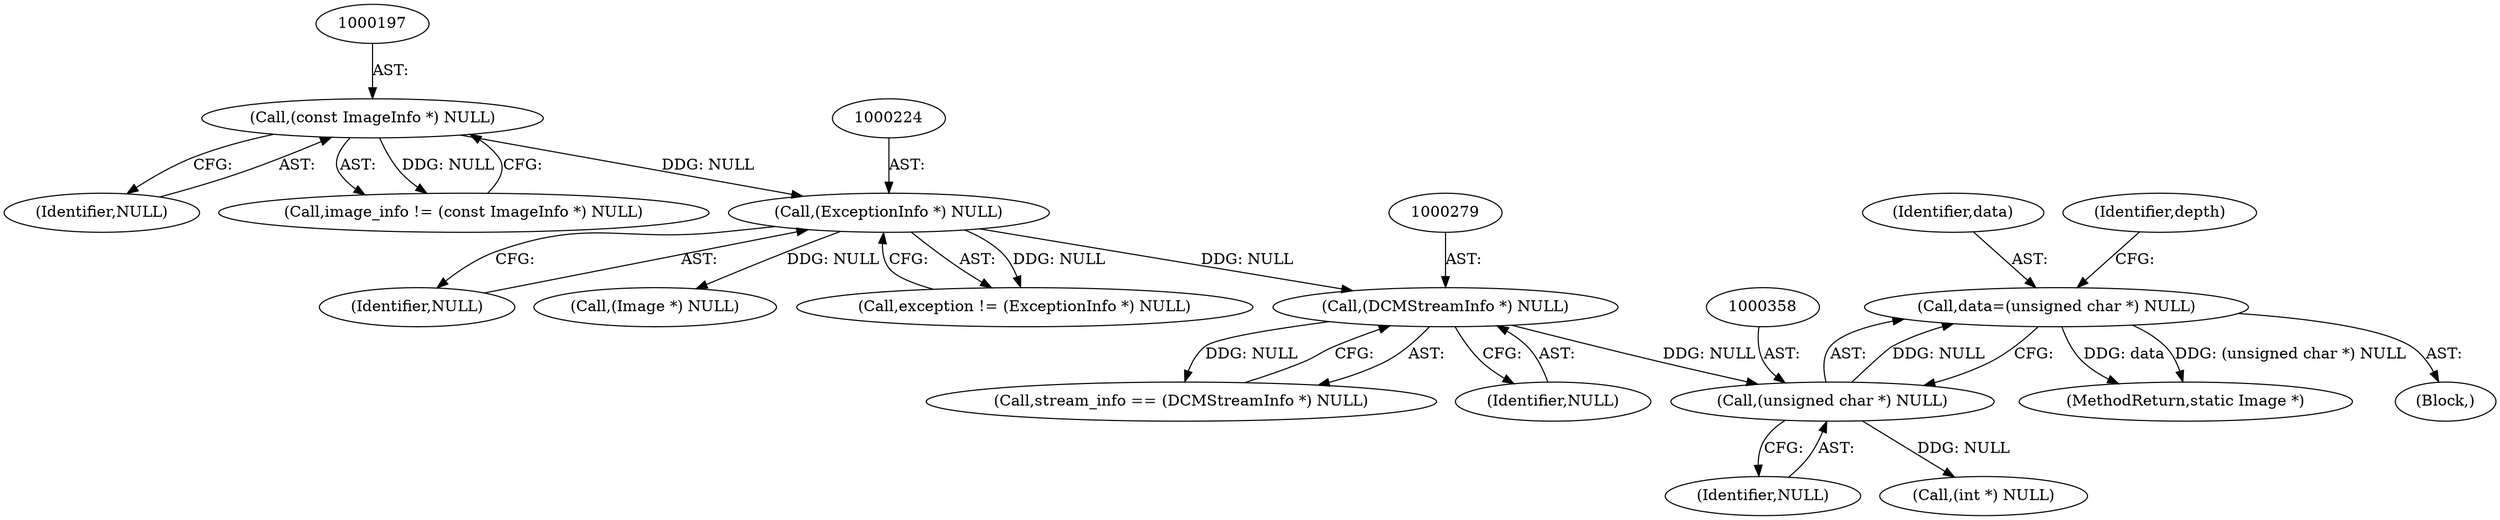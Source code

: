 digraph "0_ImageMagick_5511ef530576ed18fd636baa3bb4eda3d667665d@pointer" {
"1000355" [label="(Call,data=(unsigned char *) NULL)"];
"1000357" [label="(Call,(unsigned char *) NULL)"];
"1000278" [label="(Call,(DCMStreamInfo *) NULL)"];
"1000223" [label="(Call,(ExceptionInfo *) NULL)"];
"1000196" [label="(Call,(const ImageInfo *) NULL)"];
"1000221" [label="(Call,exception != (ExceptionInfo *) NULL)"];
"1000355" [label="(Call,data=(unsigned char *) NULL)"];
"1004677" [label="(MethodReturn,static Image *)"];
"1000356" [label="(Identifier,data)"];
"1000357" [label="(Call,(unsigned char *) NULL)"];
"1000144" [label="(Block,)"];
"1000196" [label="(Call,(const ImageInfo *) NULL)"];
"1000225" [label="(Identifier,NULL)"];
"1000276" [label="(Call,stream_info == (DCMStreamInfo *) NULL)"];
"1000198" [label="(Identifier,NULL)"];
"1000361" [label="(Identifier,depth)"];
"1000359" [label="(Identifier,NULL)"];
"1000194" [label="(Call,image_info != (const ImageInfo *) NULL)"];
"1000379" [label="(Call,(int *) NULL)"];
"1000280" [label="(Identifier,NULL)"];
"1000223" [label="(Call,(ExceptionInfo *) NULL)"];
"1000254" [label="(Call,(Image *) NULL)"];
"1000278" [label="(Call,(DCMStreamInfo *) NULL)"];
"1000355" -> "1000144"  [label="AST: "];
"1000355" -> "1000357"  [label="CFG: "];
"1000356" -> "1000355"  [label="AST: "];
"1000357" -> "1000355"  [label="AST: "];
"1000361" -> "1000355"  [label="CFG: "];
"1000355" -> "1004677"  [label="DDG: data"];
"1000355" -> "1004677"  [label="DDG: (unsigned char *) NULL"];
"1000357" -> "1000355"  [label="DDG: NULL"];
"1000357" -> "1000359"  [label="CFG: "];
"1000358" -> "1000357"  [label="AST: "];
"1000359" -> "1000357"  [label="AST: "];
"1000278" -> "1000357"  [label="DDG: NULL"];
"1000357" -> "1000379"  [label="DDG: NULL"];
"1000278" -> "1000276"  [label="AST: "];
"1000278" -> "1000280"  [label="CFG: "];
"1000279" -> "1000278"  [label="AST: "];
"1000280" -> "1000278"  [label="AST: "];
"1000276" -> "1000278"  [label="CFG: "];
"1000278" -> "1000276"  [label="DDG: NULL"];
"1000223" -> "1000278"  [label="DDG: NULL"];
"1000223" -> "1000221"  [label="AST: "];
"1000223" -> "1000225"  [label="CFG: "];
"1000224" -> "1000223"  [label="AST: "];
"1000225" -> "1000223"  [label="AST: "];
"1000221" -> "1000223"  [label="CFG: "];
"1000223" -> "1000221"  [label="DDG: NULL"];
"1000196" -> "1000223"  [label="DDG: NULL"];
"1000223" -> "1000254"  [label="DDG: NULL"];
"1000196" -> "1000194"  [label="AST: "];
"1000196" -> "1000198"  [label="CFG: "];
"1000197" -> "1000196"  [label="AST: "];
"1000198" -> "1000196"  [label="AST: "];
"1000194" -> "1000196"  [label="CFG: "];
"1000196" -> "1000194"  [label="DDG: NULL"];
}

